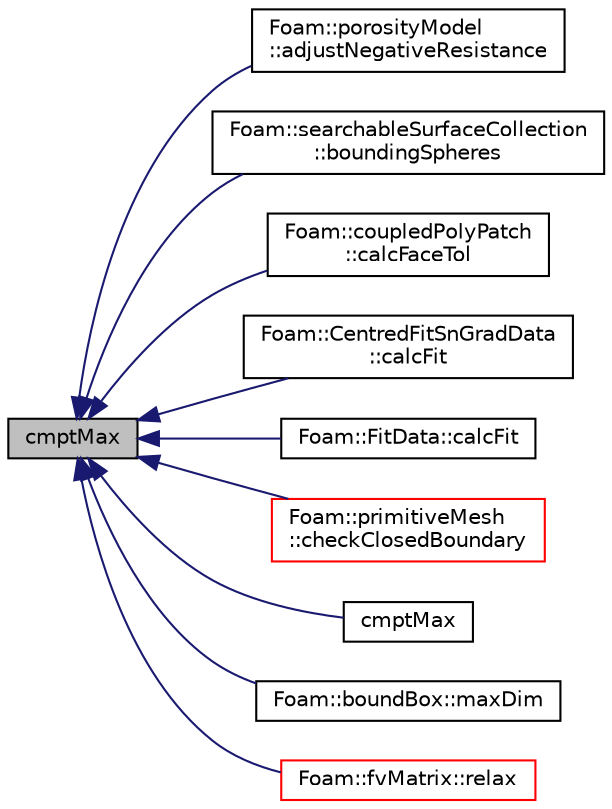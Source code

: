 digraph "cmptMax"
{
  bgcolor="transparent";
  edge [fontname="Helvetica",fontsize="10",labelfontname="Helvetica",labelfontsize="10"];
  node [fontname="Helvetica",fontsize="10",shape=record];
  rankdir="LR";
  Node1 [label="cmptMax",height=0.2,width=0.4,color="black", fillcolor="grey75", style="filled", fontcolor="black"];
  Node1 -> Node2 [dir="back",color="midnightblue",fontsize="10",style="solid",fontname="Helvetica"];
  Node2 [label="Foam::porosityModel\l::adjustNegativeResistance",height=0.2,width=0.4,color="black",URL="$a01928.html#abf7157b4c2d79c69807c194bdfbc61cd",tooltip="Adjust negative resistance values to be multiplier of max value. "];
  Node1 -> Node3 [dir="back",color="midnightblue",fontsize="10",style="solid",fontname="Helvetica"];
  Node3 [label="Foam::searchableSurfaceCollection\l::boundingSpheres",height=0.2,width=0.4,color="black",URL="$a02249.html#af4690dee4a2416d50cd4376b4f6fad03",tooltip="Get bounding spheres (centre and radius squared), one per element. "];
  Node1 -> Node4 [dir="back",color="midnightblue",fontsize="10",style="solid",fontname="Helvetica"];
  Node4 [label="Foam::coupledPolyPatch\l::calcFaceTol",height=0.2,width=0.4,color="black",URL="$a00416.html#ad3d3e65f39a047092bc000d938b3adf1",tooltip="Calculate typical tolerance per face. Is currently max distance. "];
  Node1 -> Node5 [dir="back",color="midnightblue",fontsize="10",style="solid",fontname="Helvetica"];
  Node5 [label="Foam::CentredFitSnGradData\l::calcFit",height=0.2,width=0.4,color="black",URL="$a00255.html#aefda46e1cd06a81638fb7b122137fba5",tooltip="Calculate the fit for the specified face and set the coefficients. "];
  Node1 -> Node6 [dir="back",color="midnightblue",fontsize="10",style="solid",fontname="Helvetica"];
  Node6 [label="Foam::FitData::calcFit",height=0.2,width=0.4,color="black",URL="$a00807.html#a3bf9586b6fa7d99e540376edce8f7ac2",tooltip="Calculate the fit for the specified face and set the coefficients. "];
  Node1 -> Node7 [dir="back",color="midnightblue",fontsize="10",style="solid",fontname="Helvetica"];
  Node7 [label="Foam::primitiveMesh\l::checkClosedBoundary",height=0.2,width=0.4,color="red",URL="$a01956.html#a009920f7b48405d075f889e4ab136409",tooltip="Check boundary for closedness. "];
  Node1 -> Node8 [dir="back",color="midnightblue",fontsize="10",style="solid",fontname="Helvetica"];
  Node8 [label="cmptMax",height=0.2,width=0.4,color="black",URL="$a10675.html#a5abc2641f32806e7d501a5f88cbe6580"];
  Node1 -> Node9 [dir="back",color="midnightblue",fontsize="10",style="solid",fontname="Helvetica"];
  Node9 [label="Foam::boundBox::maxDim",height=0.2,width=0.4,color="black",URL="$a00153.html#ac2d3e8ad2cc8dab7ddbceca54193a464",tooltip="Largest length/height/width dimension. "];
  Node1 -> Node10 [dir="back",color="midnightblue",fontsize="10",style="solid",fontname="Helvetica"];
  Node10 [label="Foam::fvMatrix::relax",height=0.2,width=0.4,color="red",URL="$a00867.html#a06343b944c91a56352ebf646011c212e",tooltip="Relax matrix (for steady-state solution). "];
}
